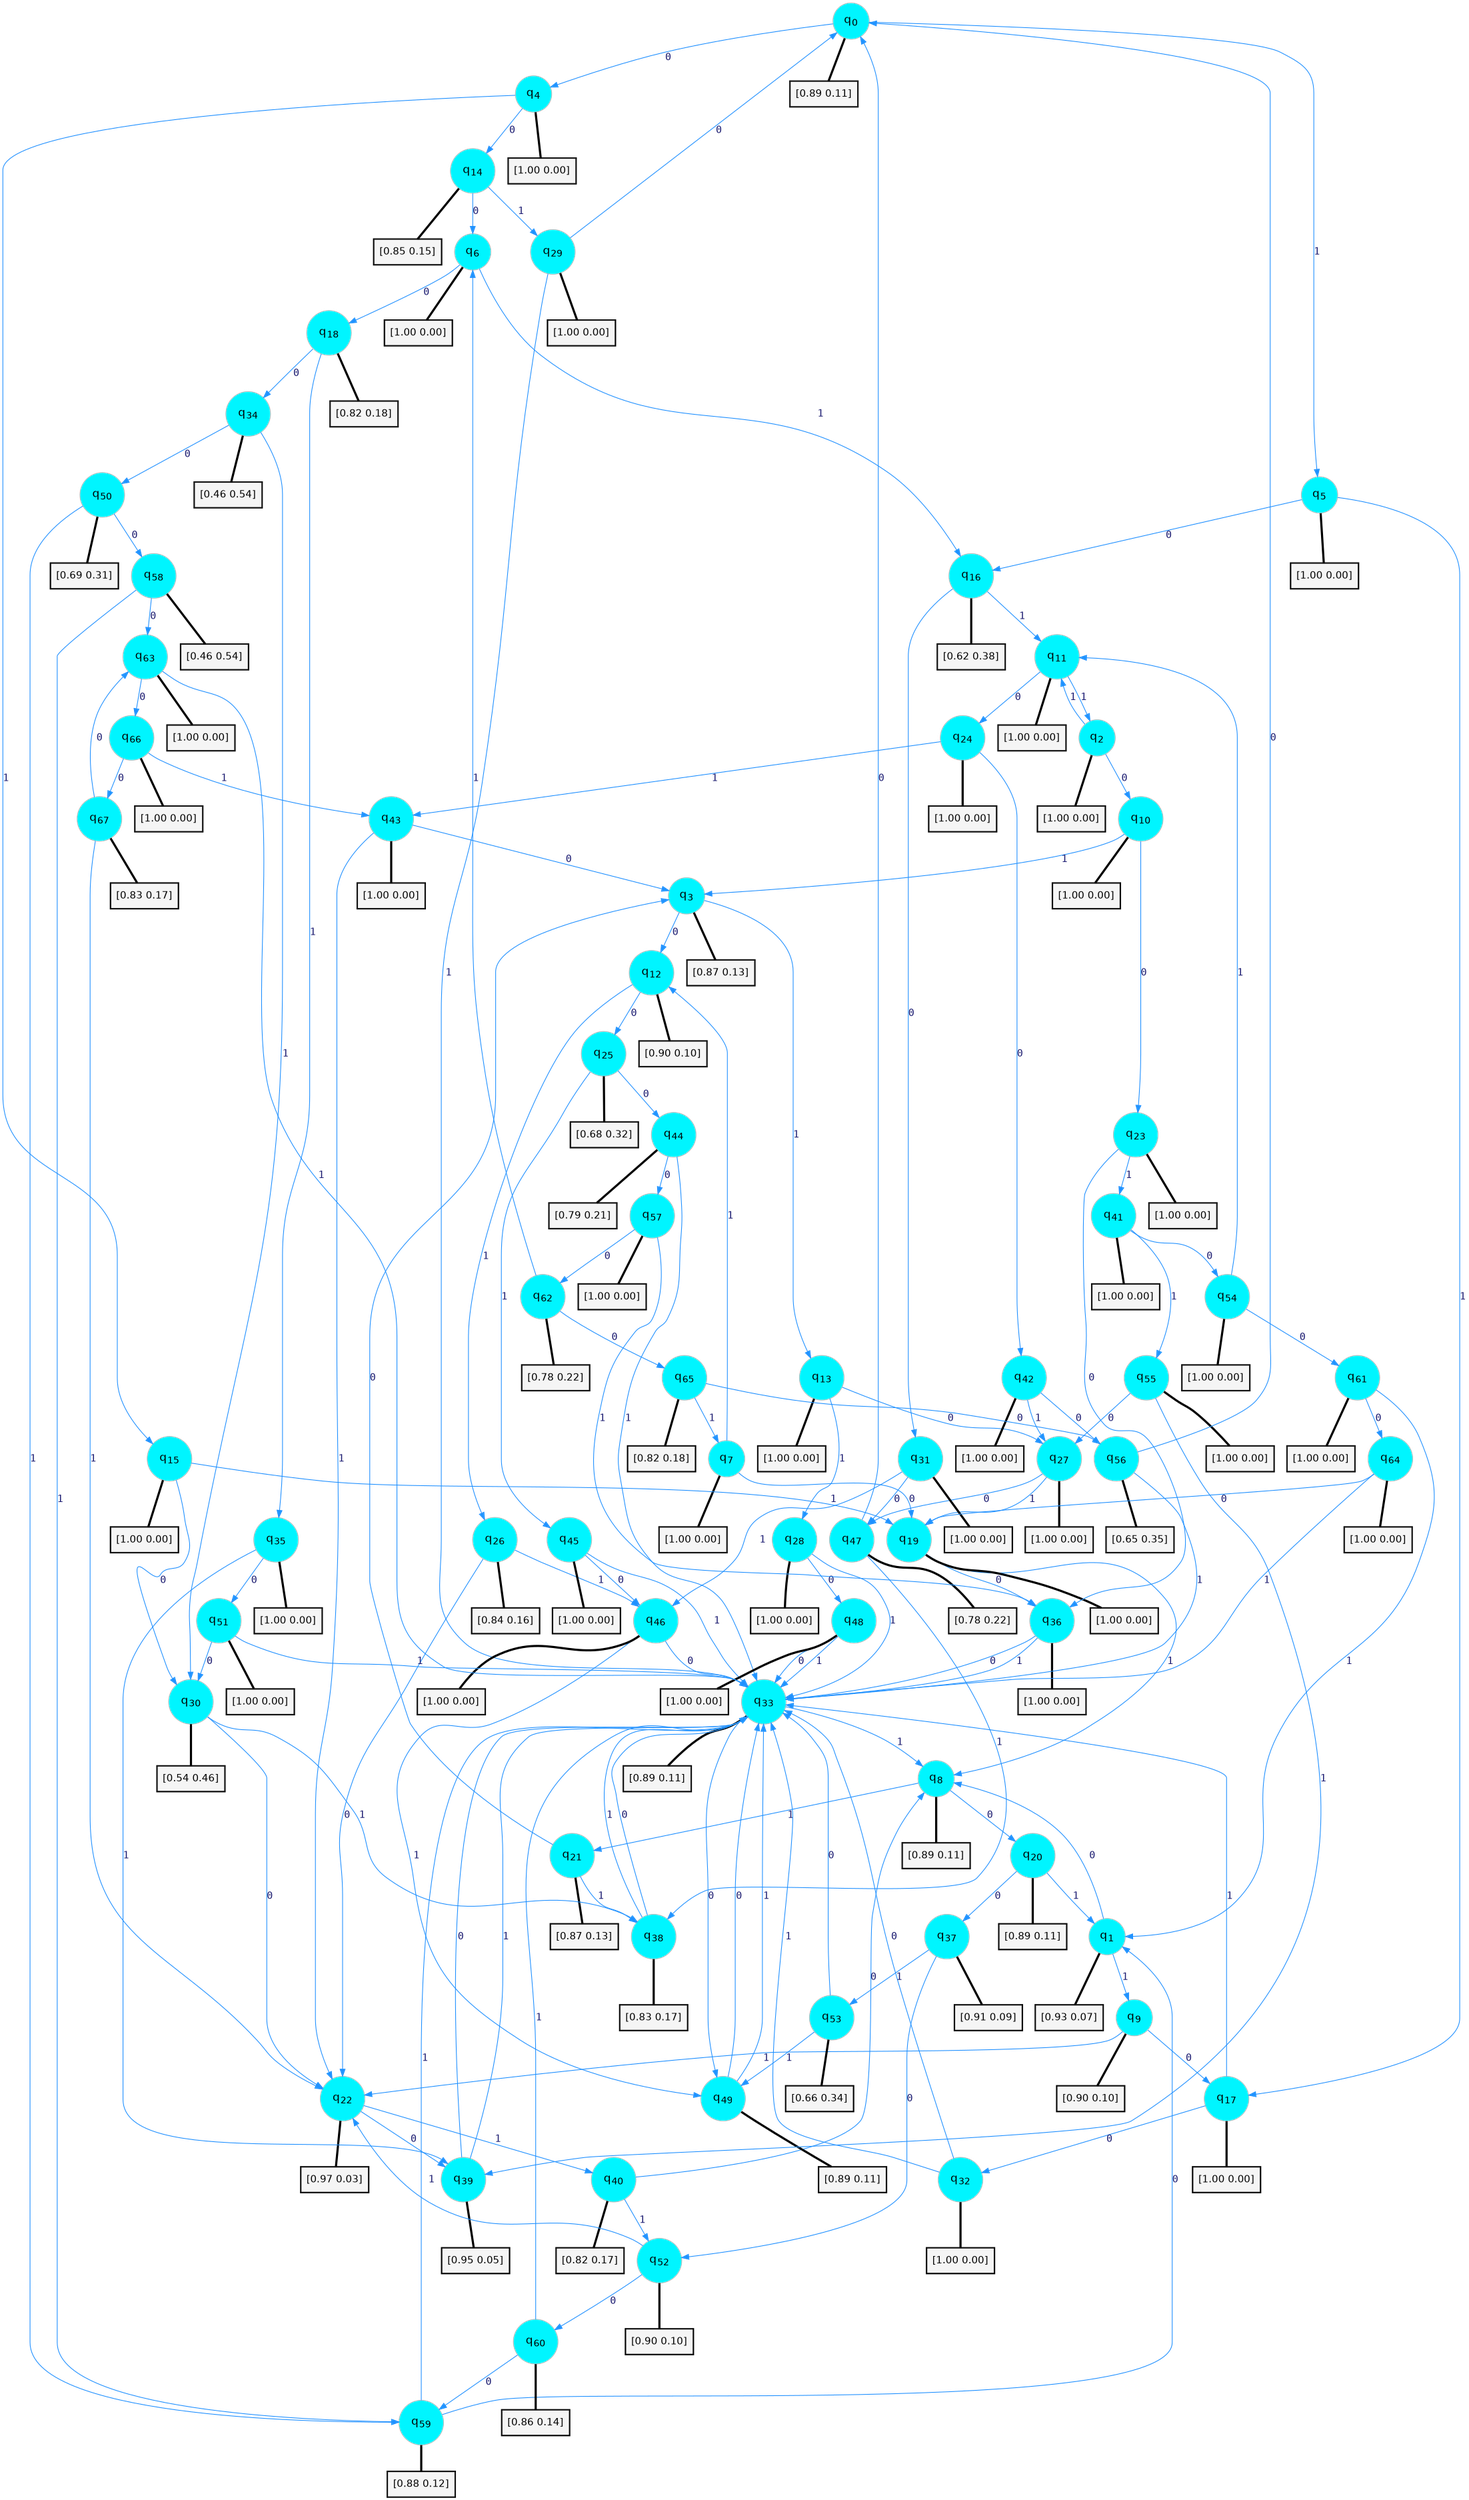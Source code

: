 digraph G {
graph [
bgcolor=transparent, dpi=300, rankdir=TD, size="40,25"];
node [
color=gray, fillcolor=turquoise1, fontcolor=black, fontname=Helvetica, fontsize=16, fontweight=bold, shape=circle, style=filled];
edge [
arrowsize=1, color=dodgerblue1, fontcolor=midnightblue, fontname=courier, fontweight=bold, penwidth=1, style=solid, weight=20];
0[label=<q<SUB>0</SUB>>];
1[label=<q<SUB>1</SUB>>];
2[label=<q<SUB>2</SUB>>];
3[label=<q<SUB>3</SUB>>];
4[label=<q<SUB>4</SUB>>];
5[label=<q<SUB>5</SUB>>];
6[label=<q<SUB>6</SUB>>];
7[label=<q<SUB>7</SUB>>];
8[label=<q<SUB>8</SUB>>];
9[label=<q<SUB>9</SUB>>];
10[label=<q<SUB>10</SUB>>];
11[label=<q<SUB>11</SUB>>];
12[label=<q<SUB>12</SUB>>];
13[label=<q<SUB>13</SUB>>];
14[label=<q<SUB>14</SUB>>];
15[label=<q<SUB>15</SUB>>];
16[label=<q<SUB>16</SUB>>];
17[label=<q<SUB>17</SUB>>];
18[label=<q<SUB>18</SUB>>];
19[label=<q<SUB>19</SUB>>];
20[label=<q<SUB>20</SUB>>];
21[label=<q<SUB>21</SUB>>];
22[label=<q<SUB>22</SUB>>];
23[label=<q<SUB>23</SUB>>];
24[label=<q<SUB>24</SUB>>];
25[label=<q<SUB>25</SUB>>];
26[label=<q<SUB>26</SUB>>];
27[label=<q<SUB>27</SUB>>];
28[label=<q<SUB>28</SUB>>];
29[label=<q<SUB>29</SUB>>];
30[label=<q<SUB>30</SUB>>];
31[label=<q<SUB>31</SUB>>];
32[label=<q<SUB>32</SUB>>];
33[label=<q<SUB>33</SUB>>];
34[label=<q<SUB>34</SUB>>];
35[label=<q<SUB>35</SUB>>];
36[label=<q<SUB>36</SUB>>];
37[label=<q<SUB>37</SUB>>];
38[label=<q<SUB>38</SUB>>];
39[label=<q<SUB>39</SUB>>];
40[label=<q<SUB>40</SUB>>];
41[label=<q<SUB>41</SUB>>];
42[label=<q<SUB>42</SUB>>];
43[label=<q<SUB>43</SUB>>];
44[label=<q<SUB>44</SUB>>];
45[label=<q<SUB>45</SUB>>];
46[label=<q<SUB>46</SUB>>];
47[label=<q<SUB>47</SUB>>];
48[label=<q<SUB>48</SUB>>];
49[label=<q<SUB>49</SUB>>];
50[label=<q<SUB>50</SUB>>];
51[label=<q<SUB>51</SUB>>];
52[label=<q<SUB>52</SUB>>];
53[label=<q<SUB>53</SUB>>];
54[label=<q<SUB>54</SUB>>];
55[label=<q<SUB>55</SUB>>];
56[label=<q<SUB>56</SUB>>];
57[label=<q<SUB>57</SUB>>];
58[label=<q<SUB>58</SUB>>];
59[label=<q<SUB>59</SUB>>];
60[label=<q<SUB>60</SUB>>];
61[label=<q<SUB>61</SUB>>];
62[label=<q<SUB>62</SUB>>];
63[label=<q<SUB>63</SUB>>];
64[label=<q<SUB>64</SUB>>];
65[label=<q<SUB>65</SUB>>];
66[label=<q<SUB>66</SUB>>];
67[label=<q<SUB>67</SUB>>];
68[label="[0.89 0.11]", shape=box,fontcolor=black, fontname=Helvetica, fontsize=14, penwidth=2, fillcolor=whitesmoke,color=black];
69[label="[0.93 0.07]", shape=box,fontcolor=black, fontname=Helvetica, fontsize=14, penwidth=2, fillcolor=whitesmoke,color=black];
70[label="[1.00 0.00]", shape=box,fontcolor=black, fontname=Helvetica, fontsize=14, penwidth=2, fillcolor=whitesmoke,color=black];
71[label="[0.87 0.13]", shape=box,fontcolor=black, fontname=Helvetica, fontsize=14, penwidth=2, fillcolor=whitesmoke,color=black];
72[label="[1.00 0.00]", shape=box,fontcolor=black, fontname=Helvetica, fontsize=14, penwidth=2, fillcolor=whitesmoke,color=black];
73[label="[1.00 0.00]", shape=box,fontcolor=black, fontname=Helvetica, fontsize=14, penwidth=2, fillcolor=whitesmoke,color=black];
74[label="[1.00 0.00]", shape=box,fontcolor=black, fontname=Helvetica, fontsize=14, penwidth=2, fillcolor=whitesmoke,color=black];
75[label="[1.00 0.00]", shape=box,fontcolor=black, fontname=Helvetica, fontsize=14, penwidth=2, fillcolor=whitesmoke,color=black];
76[label="[0.89 0.11]", shape=box,fontcolor=black, fontname=Helvetica, fontsize=14, penwidth=2, fillcolor=whitesmoke,color=black];
77[label="[0.90 0.10]", shape=box,fontcolor=black, fontname=Helvetica, fontsize=14, penwidth=2, fillcolor=whitesmoke,color=black];
78[label="[1.00 0.00]", shape=box,fontcolor=black, fontname=Helvetica, fontsize=14, penwidth=2, fillcolor=whitesmoke,color=black];
79[label="[1.00 0.00]", shape=box,fontcolor=black, fontname=Helvetica, fontsize=14, penwidth=2, fillcolor=whitesmoke,color=black];
80[label="[0.90 0.10]", shape=box,fontcolor=black, fontname=Helvetica, fontsize=14, penwidth=2, fillcolor=whitesmoke,color=black];
81[label="[1.00 0.00]", shape=box,fontcolor=black, fontname=Helvetica, fontsize=14, penwidth=2, fillcolor=whitesmoke,color=black];
82[label="[0.85 0.15]", shape=box,fontcolor=black, fontname=Helvetica, fontsize=14, penwidth=2, fillcolor=whitesmoke,color=black];
83[label="[1.00 0.00]", shape=box,fontcolor=black, fontname=Helvetica, fontsize=14, penwidth=2, fillcolor=whitesmoke,color=black];
84[label="[0.62 0.38]", shape=box,fontcolor=black, fontname=Helvetica, fontsize=14, penwidth=2, fillcolor=whitesmoke,color=black];
85[label="[1.00 0.00]", shape=box,fontcolor=black, fontname=Helvetica, fontsize=14, penwidth=2, fillcolor=whitesmoke,color=black];
86[label="[0.82 0.18]", shape=box,fontcolor=black, fontname=Helvetica, fontsize=14, penwidth=2, fillcolor=whitesmoke,color=black];
87[label="[1.00 0.00]", shape=box,fontcolor=black, fontname=Helvetica, fontsize=14, penwidth=2, fillcolor=whitesmoke,color=black];
88[label="[0.89 0.11]", shape=box,fontcolor=black, fontname=Helvetica, fontsize=14, penwidth=2, fillcolor=whitesmoke,color=black];
89[label="[0.87 0.13]", shape=box,fontcolor=black, fontname=Helvetica, fontsize=14, penwidth=2, fillcolor=whitesmoke,color=black];
90[label="[0.97 0.03]", shape=box,fontcolor=black, fontname=Helvetica, fontsize=14, penwidth=2, fillcolor=whitesmoke,color=black];
91[label="[1.00 0.00]", shape=box,fontcolor=black, fontname=Helvetica, fontsize=14, penwidth=2, fillcolor=whitesmoke,color=black];
92[label="[1.00 0.00]", shape=box,fontcolor=black, fontname=Helvetica, fontsize=14, penwidth=2, fillcolor=whitesmoke,color=black];
93[label="[0.68 0.32]", shape=box,fontcolor=black, fontname=Helvetica, fontsize=14, penwidth=2, fillcolor=whitesmoke,color=black];
94[label="[0.84 0.16]", shape=box,fontcolor=black, fontname=Helvetica, fontsize=14, penwidth=2, fillcolor=whitesmoke,color=black];
95[label="[1.00 0.00]", shape=box,fontcolor=black, fontname=Helvetica, fontsize=14, penwidth=2, fillcolor=whitesmoke,color=black];
96[label="[1.00 0.00]", shape=box,fontcolor=black, fontname=Helvetica, fontsize=14, penwidth=2, fillcolor=whitesmoke,color=black];
97[label="[1.00 0.00]", shape=box,fontcolor=black, fontname=Helvetica, fontsize=14, penwidth=2, fillcolor=whitesmoke,color=black];
98[label="[0.54 0.46]", shape=box,fontcolor=black, fontname=Helvetica, fontsize=14, penwidth=2, fillcolor=whitesmoke,color=black];
99[label="[1.00 0.00]", shape=box,fontcolor=black, fontname=Helvetica, fontsize=14, penwidth=2, fillcolor=whitesmoke,color=black];
100[label="[1.00 0.00]", shape=box,fontcolor=black, fontname=Helvetica, fontsize=14, penwidth=2, fillcolor=whitesmoke,color=black];
101[label="[0.89 0.11]", shape=box,fontcolor=black, fontname=Helvetica, fontsize=14, penwidth=2, fillcolor=whitesmoke,color=black];
102[label="[0.46 0.54]", shape=box,fontcolor=black, fontname=Helvetica, fontsize=14, penwidth=2, fillcolor=whitesmoke,color=black];
103[label="[1.00 0.00]", shape=box,fontcolor=black, fontname=Helvetica, fontsize=14, penwidth=2, fillcolor=whitesmoke,color=black];
104[label="[1.00 0.00]", shape=box,fontcolor=black, fontname=Helvetica, fontsize=14, penwidth=2, fillcolor=whitesmoke,color=black];
105[label="[0.91 0.09]", shape=box,fontcolor=black, fontname=Helvetica, fontsize=14, penwidth=2, fillcolor=whitesmoke,color=black];
106[label="[0.83 0.17]", shape=box,fontcolor=black, fontname=Helvetica, fontsize=14, penwidth=2, fillcolor=whitesmoke,color=black];
107[label="[0.95 0.05]", shape=box,fontcolor=black, fontname=Helvetica, fontsize=14, penwidth=2, fillcolor=whitesmoke,color=black];
108[label="[0.82 0.17]", shape=box,fontcolor=black, fontname=Helvetica, fontsize=14, penwidth=2, fillcolor=whitesmoke,color=black];
109[label="[1.00 0.00]", shape=box,fontcolor=black, fontname=Helvetica, fontsize=14, penwidth=2, fillcolor=whitesmoke,color=black];
110[label="[1.00 0.00]", shape=box,fontcolor=black, fontname=Helvetica, fontsize=14, penwidth=2, fillcolor=whitesmoke,color=black];
111[label="[1.00 0.00]", shape=box,fontcolor=black, fontname=Helvetica, fontsize=14, penwidth=2, fillcolor=whitesmoke,color=black];
112[label="[0.79 0.21]", shape=box,fontcolor=black, fontname=Helvetica, fontsize=14, penwidth=2, fillcolor=whitesmoke,color=black];
113[label="[1.00 0.00]", shape=box,fontcolor=black, fontname=Helvetica, fontsize=14, penwidth=2, fillcolor=whitesmoke,color=black];
114[label="[1.00 0.00]", shape=box,fontcolor=black, fontname=Helvetica, fontsize=14, penwidth=2, fillcolor=whitesmoke,color=black];
115[label="[0.78 0.22]", shape=box,fontcolor=black, fontname=Helvetica, fontsize=14, penwidth=2, fillcolor=whitesmoke,color=black];
116[label="[1.00 0.00]", shape=box,fontcolor=black, fontname=Helvetica, fontsize=14, penwidth=2, fillcolor=whitesmoke,color=black];
117[label="[0.89 0.11]", shape=box,fontcolor=black, fontname=Helvetica, fontsize=14, penwidth=2, fillcolor=whitesmoke,color=black];
118[label="[0.69 0.31]", shape=box,fontcolor=black, fontname=Helvetica, fontsize=14, penwidth=2, fillcolor=whitesmoke,color=black];
119[label="[1.00 0.00]", shape=box,fontcolor=black, fontname=Helvetica, fontsize=14, penwidth=2, fillcolor=whitesmoke,color=black];
120[label="[0.90 0.10]", shape=box,fontcolor=black, fontname=Helvetica, fontsize=14, penwidth=2, fillcolor=whitesmoke,color=black];
121[label="[0.66 0.34]", shape=box,fontcolor=black, fontname=Helvetica, fontsize=14, penwidth=2, fillcolor=whitesmoke,color=black];
122[label="[1.00 0.00]", shape=box,fontcolor=black, fontname=Helvetica, fontsize=14, penwidth=2, fillcolor=whitesmoke,color=black];
123[label="[1.00 0.00]", shape=box,fontcolor=black, fontname=Helvetica, fontsize=14, penwidth=2, fillcolor=whitesmoke,color=black];
124[label="[0.65 0.35]", shape=box,fontcolor=black, fontname=Helvetica, fontsize=14, penwidth=2, fillcolor=whitesmoke,color=black];
125[label="[1.00 0.00]", shape=box,fontcolor=black, fontname=Helvetica, fontsize=14, penwidth=2, fillcolor=whitesmoke,color=black];
126[label="[0.46 0.54]", shape=box,fontcolor=black, fontname=Helvetica, fontsize=14, penwidth=2, fillcolor=whitesmoke,color=black];
127[label="[0.88 0.12]", shape=box,fontcolor=black, fontname=Helvetica, fontsize=14, penwidth=2, fillcolor=whitesmoke,color=black];
128[label="[0.86 0.14]", shape=box,fontcolor=black, fontname=Helvetica, fontsize=14, penwidth=2, fillcolor=whitesmoke,color=black];
129[label="[1.00 0.00]", shape=box,fontcolor=black, fontname=Helvetica, fontsize=14, penwidth=2, fillcolor=whitesmoke,color=black];
130[label="[0.78 0.22]", shape=box,fontcolor=black, fontname=Helvetica, fontsize=14, penwidth=2, fillcolor=whitesmoke,color=black];
131[label="[1.00 0.00]", shape=box,fontcolor=black, fontname=Helvetica, fontsize=14, penwidth=2, fillcolor=whitesmoke,color=black];
132[label="[1.00 0.00]", shape=box,fontcolor=black, fontname=Helvetica, fontsize=14, penwidth=2, fillcolor=whitesmoke,color=black];
133[label="[0.82 0.18]", shape=box,fontcolor=black, fontname=Helvetica, fontsize=14, penwidth=2, fillcolor=whitesmoke,color=black];
134[label="[1.00 0.00]", shape=box,fontcolor=black, fontname=Helvetica, fontsize=14, penwidth=2, fillcolor=whitesmoke,color=black];
135[label="[0.83 0.17]", shape=box,fontcolor=black, fontname=Helvetica, fontsize=14, penwidth=2, fillcolor=whitesmoke,color=black];
0->4 [label=0];
0->5 [label=1];
0->68 [arrowhead=none, penwidth=3,color=black];
1->8 [label=0];
1->9 [label=1];
1->69 [arrowhead=none, penwidth=3,color=black];
2->10 [label=0];
2->11 [label=1];
2->70 [arrowhead=none, penwidth=3,color=black];
3->12 [label=0];
3->13 [label=1];
3->71 [arrowhead=none, penwidth=3,color=black];
4->14 [label=0];
4->15 [label=1];
4->72 [arrowhead=none, penwidth=3,color=black];
5->16 [label=0];
5->17 [label=1];
5->73 [arrowhead=none, penwidth=3,color=black];
6->18 [label=0];
6->16 [label=1];
6->74 [arrowhead=none, penwidth=3,color=black];
7->19 [label=0];
7->12 [label=1];
7->75 [arrowhead=none, penwidth=3,color=black];
8->20 [label=0];
8->21 [label=1];
8->76 [arrowhead=none, penwidth=3,color=black];
9->17 [label=0];
9->22 [label=1];
9->77 [arrowhead=none, penwidth=3,color=black];
10->23 [label=0];
10->3 [label=1];
10->78 [arrowhead=none, penwidth=3,color=black];
11->24 [label=0];
11->2 [label=1];
11->79 [arrowhead=none, penwidth=3,color=black];
12->25 [label=0];
12->26 [label=1];
12->80 [arrowhead=none, penwidth=3,color=black];
13->27 [label=0];
13->28 [label=1];
13->81 [arrowhead=none, penwidth=3,color=black];
14->6 [label=0];
14->29 [label=1];
14->82 [arrowhead=none, penwidth=3,color=black];
15->30 [label=0];
15->19 [label=1];
15->83 [arrowhead=none, penwidth=3,color=black];
16->31 [label=0];
16->11 [label=1];
16->84 [arrowhead=none, penwidth=3,color=black];
17->32 [label=0];
17->33 [label=1];
17->85 [arrowhead=none, penwidth=3,color=black];
18->34 [label=0];
18->35 [label=1];
18->86 [arrowhead=none, penwidth=3,color=black];
19->36 [label=0];
19->8 [label=1];
19->87 [arrowhead=none, penwidth=3,color=black];
20->37 [label=0];
20->1 [label=1];
20->88 [arrowhead=none, penwidth=3,color=black];
21->3 [label=0];
21->38 [label=1];
21->89 [arrowhead=none, penwidth=3,color=black];
22->39 [label=0];
22->40 [label=1];
22->90 [arrowhead=none, penwidth=3,color=black];
23->36 [label=0];
23->41 [label=1];
23->91 [arrowhead=none, penwidth=3,color=black];
24->42 [label=0];
24->43 [label=1];
24->92 [arrowhead=none, penwidth=3,color=black];
25->44 [label=0];
25->45 [label=1];
25->93 [arrowhead=none, penwidth=3,color=black];
26->22 [label=0];
26->46 [label=1];
26->94 [arrowhead=none, penwidth=3,color=black];
27->47 [label=0];
27->19 [label=1];
27->95 [arrowhead=none, penwidth=3,color=black];
28->48 [label=0];
28->33 [label=1];
28->96 [arrowhead=none, penwidth=3,color=black];
29->0 [label=0];
29->33 [label=1];
29->97 [arrowhead=none, penwidth=3,color=black];
30->22 [label=0];
30->38 [label=1];
30->98 [arrowhead=none, penwidth=3,color=black];
31->47 [label=0];
31->46 [label=1];
31->99 [arrowhead=none, penwidth=3,color=black];
32->33 [label=0];
32->33 [label=1];
32->100 [arrowhead=none, penwidth=3,color=black];
33->49 [label=0];
33->8 [label=1];
33->101 [arrowhead=none, penwidth=3,color=black];
34->50 [label=0];
34->30 [label=1];
34->102 [arrowhead=none, penwidth=3,color=black];
35->51 [label=0];
35->39 [label=1];
35->103 [arrowhead=none, penwidth=3,color=black];
36->33 [label=0];
36->33 [label=1];
36->104 [arrowhead=none, penwidth=3,color=black];
37->52 [label=0];
37->53 [label=1];
37->105 [arrowhead=none, penwidth=3,color=black];
38->33 [label=0];
38->33 [label=1];
38->106 [arrowhead=none, penwidth=3,color=black];
39->33 [label=0];
39->33 [label=1];
39->107 [arrowhead=none, penwidth=3,color=black];
40->8 [label=0];
40->52 [label=1];
40->108 [arrowhead=none, penwidth=3,color=black];
41->54 [label=0];
41->55 [label=1];
41->109 [arrowhead=none, penwidth=3,color=black];
42->56 [label=0];
42->27 [label=1];
42->110 [arrowhead=none, penwidth=3,color=black];
43->3 [label=0];
43->22 [label=1];
43->111 [arrowhead=none, penwidth=3,color=black];
44->57 [label=0];
44->33 [label=1];
44->112 [arrowhead=none, penwidth=3,color=black];
45->46 [label=0];
45->33 [label=1];
45->113 [arrowhead=none, penwidth=3,color=black];
46->33 [label=0];
46->49 [label=1];
46->114 [arrowhead=none, penwidth=3,color=black];
47->0 [label=0];
47->38 [label=1];
47->115 [arrowhead=none, penwidth=3,color=black];
48->33 [label=0];
48->33 [label=1];
48->116 [arrowhead=none, penwidth=3,color=black];
49->33 [label=0];
49->33 [label=1];
49->117 [arrowhead=none, penwidth=3,color=black];
50->58 [label=0];
50->59 [label=1];
50->118 [arrowhead=none, penwidth=3,color=black];
51->30 [label=0];
51->33 [label=1];
51->119 [arrowhead=none, penwidth=3,color=black];
52->60 [label=0];
52->22 [label=1];
52->120 [arrowhead=none, penwidth=3,color=black];
53->33 [label=0];
53->49 [label=1];
53->121 [arrowhead=none, penwidth=3,color=black];
54->61 [label=0];
54->11 [label=1];
54->122 [arrowhead=none, penwidth=3,color=black];
55->27 [label=0];
55->39 [label=1];
55->123 [arrowhead=none, penwidth=3,color=black];
56->0 [label=0];
56->33 [label=1];
56->124 [arrowhead=none, penwidth=3,color=black];
57->62 [label=0];
57->36 [label=1];
57->125 [arrowhead=none, penwidth=3,color=black];
58->63 [label=0];
58->59 [label=1];
58->126 [arrowhead=none, penwidth=3,color=black];
59->1 [label=0];
59->33 [label=1];
59->127 [arrowhead=none, penwidth=3,color=black];
60->59 [label=0];
60->33 [label=1];
60->128 [arrowhead=none, penwidth=3,color=black];
61->64 [label=0];
61->1 [label=1];
61->129 [arrowhead=none, penwidth=3,color=black];
62->65 [label=0];
62->6 [label=1];
62->130 [arrowhead=none, penwidth=3,color=black];
63->66 [label=0];
63->33 [label=1];
63->131 [arrowhead=none, penwidth=3,color=black];
64->19 [label=0];
64->33 [label=1];
64->132 [arrowhead=none, penwidth=3,color=black];
65->56 [label=0];
65->7 [label=1];
65->133 [arrowhead=none, penwidth=3,color=black];
66->67 [label=0];
66->43 [label=1];
66->134 [arrowhead=none, penwidth=3,color=black];
67->63 [label=0];
67->22 [label=1];
67->135 [arrowhead=none, penwidth=3,color=black];
}
